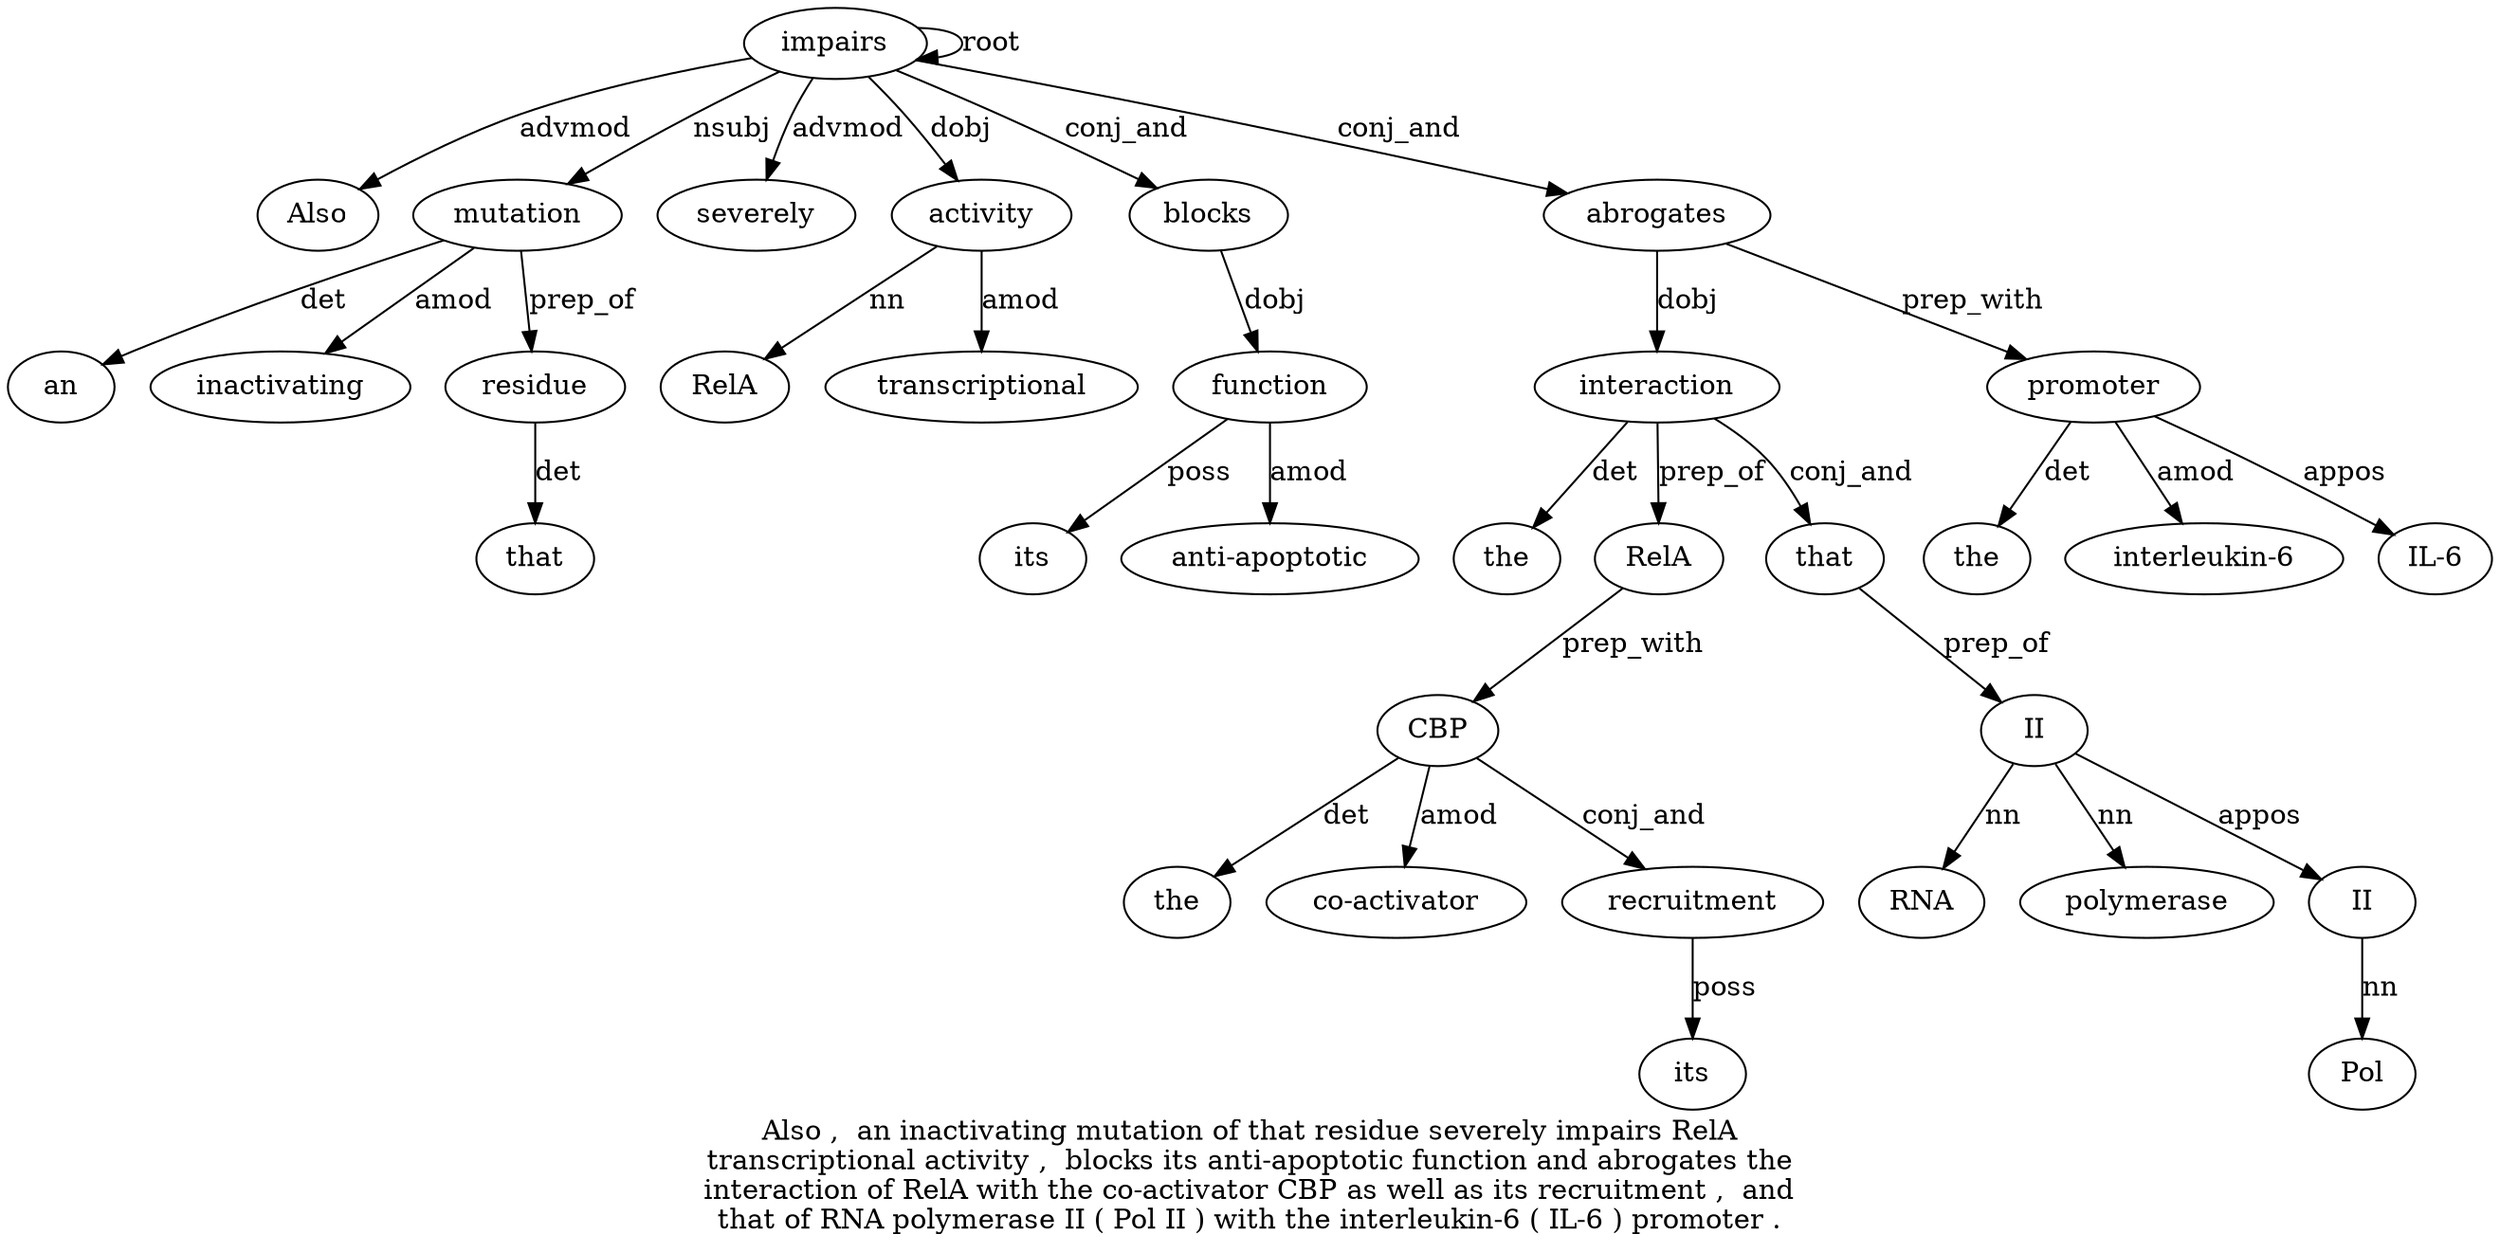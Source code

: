 digraph "Also ,  an inactivating mutation of that residue severely impairs RelA transcriptional activity ,  blocks its anti-apoptotic function and abrogates the interaction of RelA with the co-activator CBP as well as its recruitment ,  and that of RNA polymerase II ( Pol II ) with the interleukin-6 ( IL-6 ) promoter ." {
label="Also ,  an inactivating mutation of that residue severely impairs RelA
transcriptional activity ,  blocks its anti-apoptotic function and abrogates the
interaction of RelA with the co-activator CBP as well as its recruitment ,  and
that of RNA polymerase II ( Pol II ) with the interleukin-6 ( IL-6 ) promoter .";
impairs10 [style=filled, fillcolor=white, label=impairs];
Also1 [style=filled, fillcolor=white, label=Also];
impairs10 -> Also1  [label=advmod];
mutation5 [style=filled, fillcolor=white, label=mutation];
an3 [style=filled, fillcolor=white, label=an];
mutation5 -> an3  [label=det];
inactivating4 [style=filled, fillcolor=white, label=inactivating];
mutation5 -> inactivating4  [label=amod];
impairs10 -> mutation5  [label=nsubj];
residue8 [style=filled, fillcolor=white, label=residue];
that7 [style=filled, fillcolor=white, label=that];
residue8 -> that7  [label=det];
mutation5 -> residue8  [label=prep_of];
severely9 [style=filled, fillcolor=white, label=severely];
impairs10 -> severely9  [label=advmod];
impairs10 -> impairs10  [label=root];
activity13 [style=filled, fillcolor=white, label=activity];
RelA11 [style=filled, fillcolor=white, label=RelA];
activity13 -> RelA11  [label=nn];
transcriptional12 [style=filled, fillcolor=white, label=transcriptional];
activity13 -> transcriptional12  [label=amod];
impairs10 -> activity13  [label=dobj];
blocks15 [style=filled, fillcolor=white, label=blocks];
impairs10 -> blocks15  [label=conj_and];
function18 [style=filled, fillcolor=white, label=function];
its16 [style=filled, fillcolor=white, label=its];
function18 -> its16  [label=poss];
"anti-apoptotic17" [style=filled, fillcolor=white, label="anti-apoptotic"];
function18 -> "anti-apoptotic17"  [label=amod];
blocks15 -> function18  [label=dobj];
abrogates20 [style=filled, fillcolor=white, label=abrogates];
impairs10 -> abrogates20  [label=conj_and];
interaction22 [style=filled, fillcolor=white, label=interaction];
the21 [style=filled, fillcolor=white, label=the];
interaction22 -> the21  [label=det];
abrogates20 -> interaction22  [label=dobj];
RelA24 [style=filled, fillcolor=white, label=RelA];
interaction22 -> RelA24  [label=prep_of];
CBP28 [style=filled, fillcolor=white, label=CBP];
the26 [style=filled, fillcolor=white, label=the];
CBP28 -> the26  [label=det];
"co-activator27" [style=filled, fillcolor=white, label="co-activator"];
CBP28 -> "co-activator27"  [label=amod];
RelA24 -> CBP28  [label=prep_with];
recruitment33 [style=filled, fillcolor=white, label=recruitment];
its32 [style=filled, fillcolor=white, label=its];
recruitment33 -> its32  [label=poss];
CBP28 -> recruitment33  [label=conj_and];
that36 [style=filled, fillcolor=white, label=that];
interaction22 -> that36  [label=conj_and];
II40 [style=filled, fillcolor=white, label=II];
RNA38 [style=filled, fillcolor=white, label=RNA];
II40 -> RNA38  [label=nn];
polymerase39 [style=filled, fillcolor=white, label=polymerase];
II40 -> polymerase39  [label=nn];
that36 -> II40  [label=prep_of];
II43 [style=filled, fillcolor=white, label=II];
Pol42 [style=filled, fillcolor=white, label=Pol];
II43 -> Pol42  [label=nn];
II40 -> II43  [label=appos];
promoter51 [style=filled, fillcolor=white, label=promoter];
the46 [style=filled, fillcolor=white, label=the];
promoter51 -> the46  [label=det];
"interleukin-647" [style=filled, fillcolor=white, label="interleukin-6"];
promoter51 -> "interleukin-647"  [label=amod];
"IL-649" [style=filled, fillcolor=white, label="IL-6"];
promoter51 -> "IL-649"  [label=appos];
abrogates20 -> promoter51  [label=prep_with];
}
